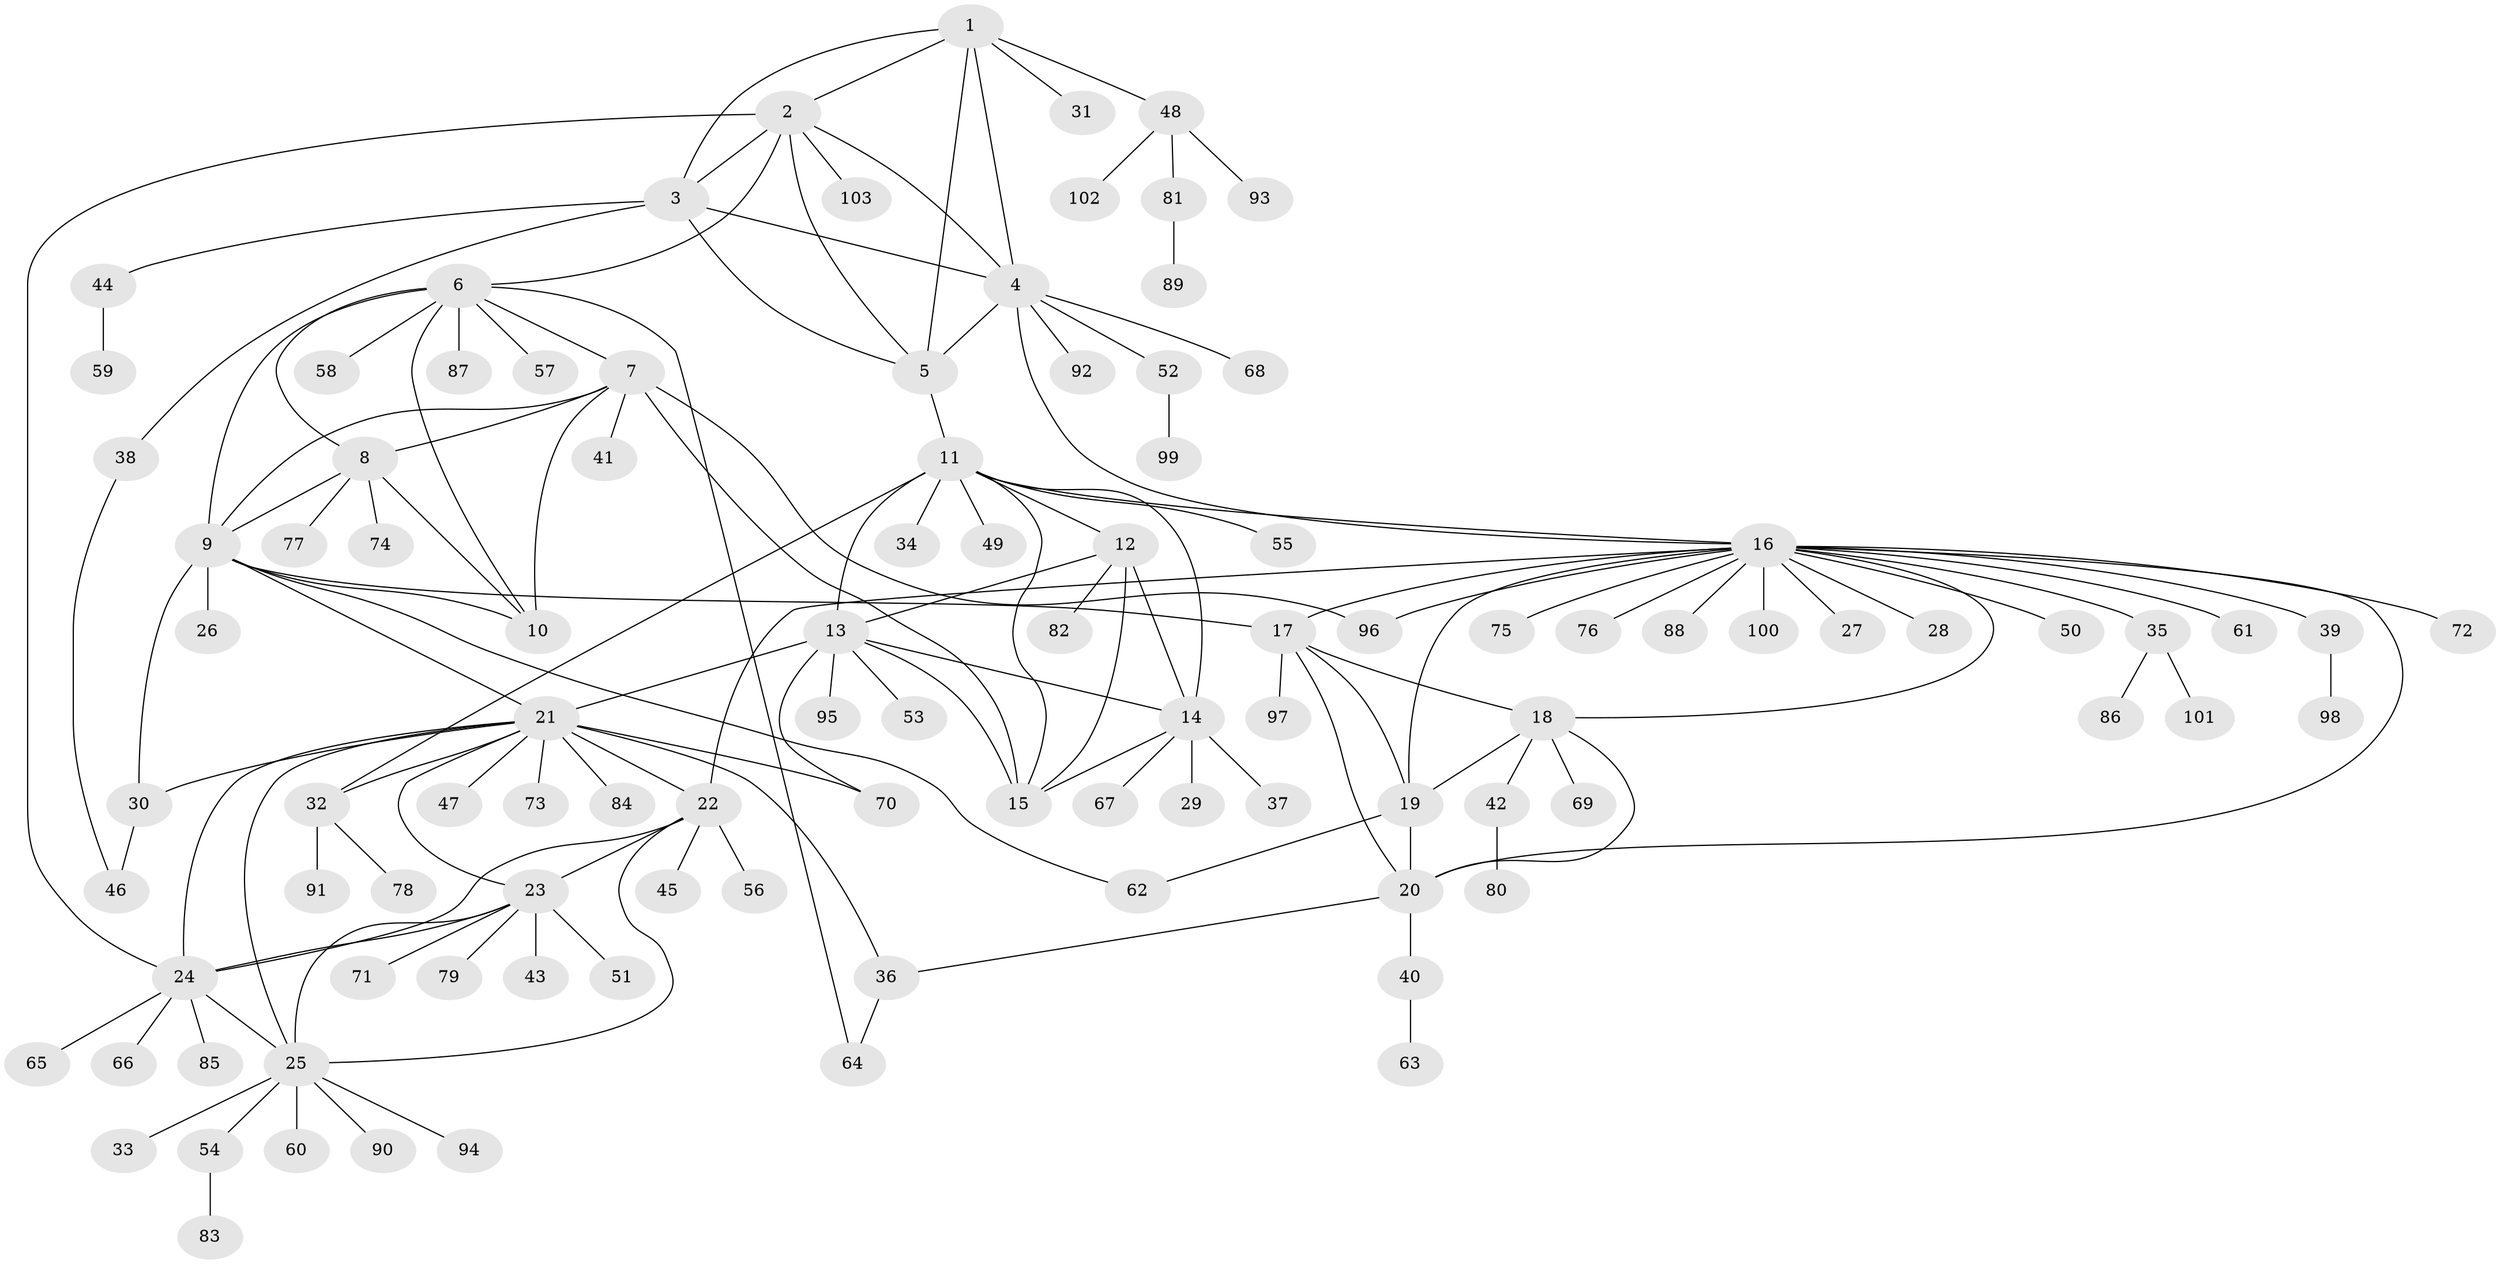 // Generated by graph-tools (version 1.1) at 2025/54/03/09/25 04:54:19]
// undirected, 103 vertices, 146 edges
graph export_dot {
graph [start="1"]
  node [color=gray90,style=filled];
  1;
  2;
  3;
  4;
  5;
  6;
  7;
  8;
  9;
  10;
  11;
  12;
  13;
  14;
  15;
  16;
  17;
  18;
  19;
  20;
  21;
  22;
  23;
  24;
  25;
  26;
  27;
  28;
  29;
  30;
  31;
  32;
  33;
  34;
  35;
  36;
  37;
  38;
  39;
  40;
  41;
  42;
  43;
  44;
  45;
  46;
  47;
  48;
  49;
  50;
  51;
  52;
  53;
  54;
  55;
  56;
  57;
  58;
  59;
  60;
  61;
  62;
  63;
  64;
  65;
  66;
  67;
  68;
  69;
  70;
  71;
  72;
  73;
  74;
  75;
  76;
  77;
  78;
  79;
  80;
  81;
  82;
  83;
  84;
  85;
  86;
  87;
  88;
  89;
  90;
  91;
  92;
  93;
  94;
  95;
  96;
  97;
  98;
  99;
  100;
  101;
  102;
  103;
  1 -- 2;
  1 -- 3;
  1 -- 4;
  1 -- 5;
  1 -- 31;
  1 -- 48;
  2 -- 3;
  2 -- 4;
  2 -- 5;
  2 -- 6;
  2 -- 24;
  2 -- 103;
  3 -- 4;
  3 -- 5;
  3 -- 38;
  3 -- 44;
  4 -- 5;
  4 -- 16;
  4 -- 52;
  4 -- 68;
  4 -- 92;
  5 -- 11;
  6 -- 7;
  6 -- 8;
  6 -- 9;
  6 -- 10;
  6 -- 57;
  6 -- 58;
  6 -- 64;
  6 -- 87;
  7 -- 8;
  7 -- 9;
  7 -- 10;
  7 -- 15;
  7 -- 41;
  7 -- 96;
  8 -- 9;
  8 -- 10;
  8 -- 74;
  8 -- 77;
  9 -- 10;
  9 -- 17;
  9 -- 21;
  9 -- 26;
  9 -- 30;
  9 -- 62;
  11 -- 12;
  11 -- 13;
  11 -- 14;
  11 -- 15;
  11 -- 16;
  11 -- 32;
  11 -- 34;
  11 -- 49;
  11 -- 55;
  12 -- 13;
  12 -- 14;
  12 -- 15;
  12 -- 82;
  13 -- 14;
  13 -- 15;
  13 -- 21;
  13 -- 53;
  13 -- 70;
  13 -- 95;
  14 -- 15;
  14 -- 29;
  14 -- 37;
  14 -- 67;
  16 -- 17;
  16 -- 18;
  16 -- 19;
  16 -- 20;
  16 -- 22;
  16 -- 27;
  16 -- 28;
  16 -- 35;
  16 -- 39;
  16 -- 50;
  16 -- 61;
  16 -- 72;
  16 -- 75;
  16 -- 76;
  16 -- 88;
  16 -- 96;
  16 -- 100;
  17 -- 18;
  17 -- 19;
  17 -- 20;
  17 -- 97;
  18 -- 19;
  18 -- 20;
  18 -- 42;
  18 -- 69;
  19 -- 20;
  19 -- 62;
  20 -- 36;
  20 -- 40;
  21 -- 22;
  21 -- 23;
  21 -- 24;
  21 -- 25;
  21 -- 30;
  21 -- 32;
  21 -- 36;
  21 -- 47;
  21 -- 70;
  21 -- 73;
  21 -- 84;
  22 -- 23;
  22 -- 24;
  22 -- 25;
  22 -- 45;
  22 -- 56;
  23 -- 24;
  23 -- 25;
  23 -- 43;
  23 -- 51;
  23 -- 71;
  23 -- 79;
  24 -- 25;
  24 -- 65;
  24 -- 66;
  24 -- 85;
  25 -- 33;
  25 -- 54;
  25 -- 60;
  25 -- 90;
  25 -- 94;
  30 -- 46;
  32 -- 78;
  32 -- 91;
  35 -- 86;
  35 -- 101;
  36 -- 64;
  38 -- 46;
  39 -- 98;
  40 -- 63;
  42 -- 80;
  44 -- 59;
  48 -- 81;
  48 -- 93;
  48 -- 102;
  52 -- 99;
  54 -- 83;
  81 -- 89;
}
